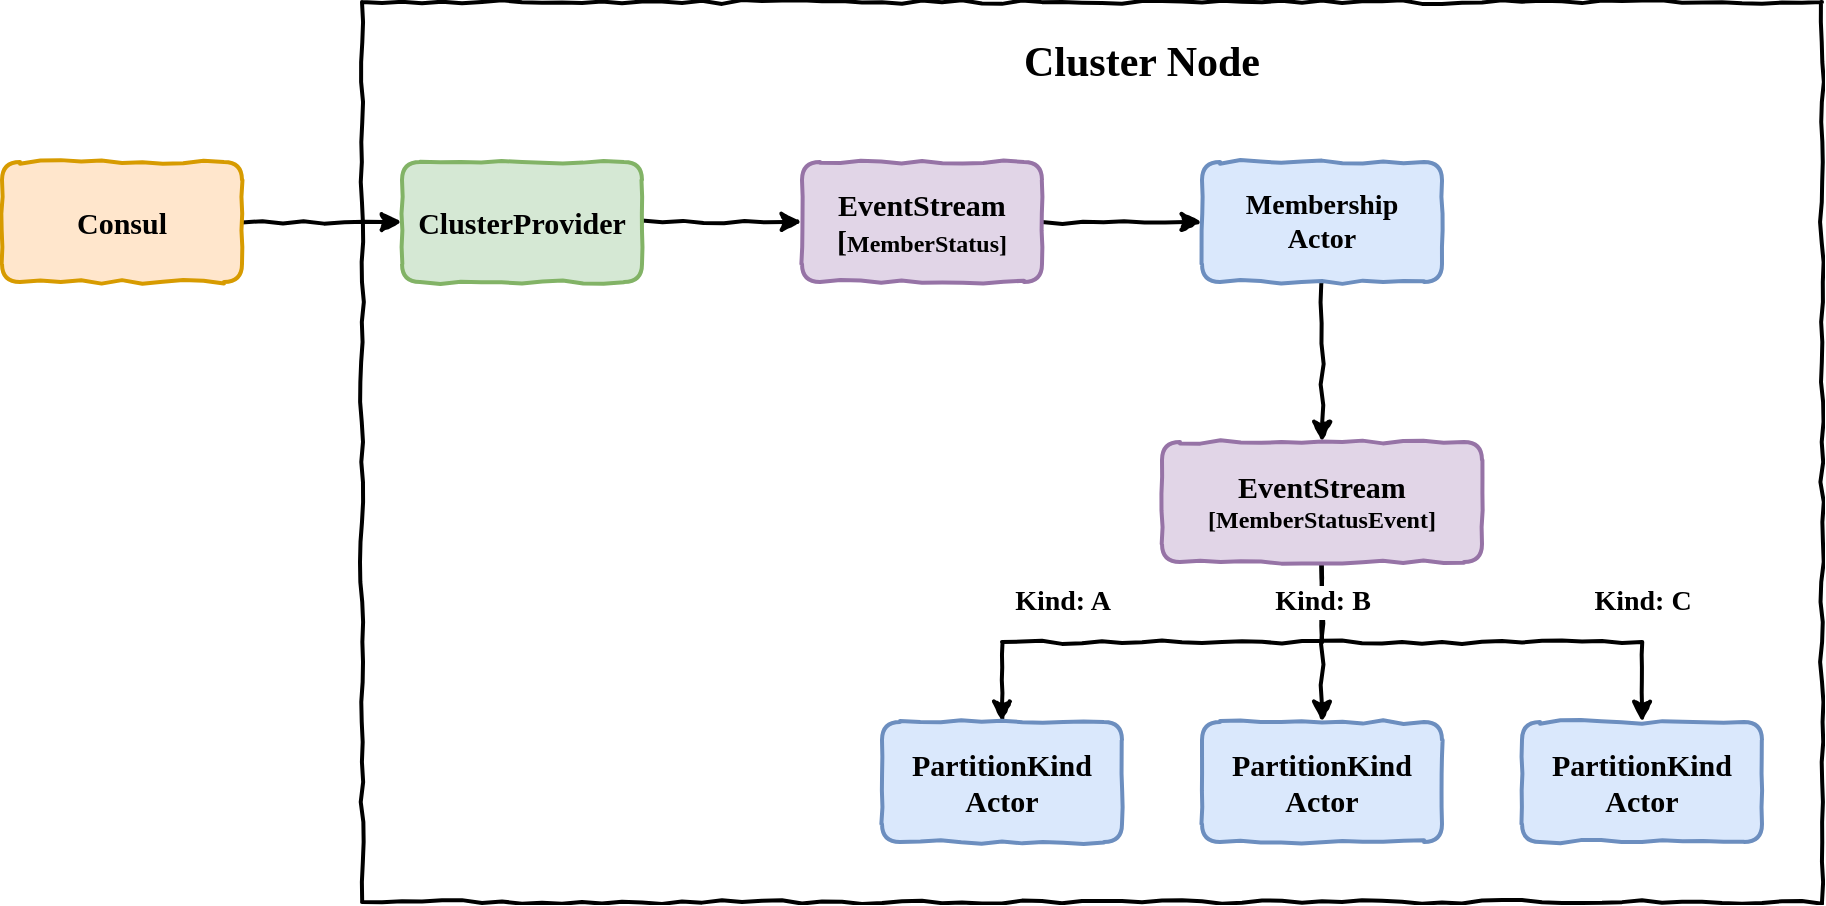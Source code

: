 <mxfile userAgent="Mozilla/5.0 (Windows NT 10.0; Win64; x64) AppleWebKit/537.36 (KHTML, like Gecko) Chrome/55.0.288.87 Safari/537.36" version="6.0.2.8" editor="www.draw.io" type="device"><diagram name="Page-1"><mxGraphModel dx="1046" dy="628" grid="1" gridSize="10" guides="1" tooltips="1" connect="1" arrows="1" fold="1" page="0" pageScale="1" pageWidth="826" pageHeight="1169" background="#ffffff" math="0" shadow="0"><root><mxCell id="0"/><mxCell id="1" parent="0"/><mxCell id="23" value="" style="whiteSpace=wrap;html=1;shadow=0;comic=1;strokeWidth=2;fontFamily=Fira Code;" parent="1" vertex="1"><mxGeometry x="220" y="83" width="730" height="450" as="geometry"/></mxCell><mxCell id="4" style="edgeStyle=none;rounded=0;comic=1;html=1;exitX=1;exitY=0.5;entryX=0;entryY=0.5;jettySize=auto;orthogonalLoop=1;strokeWidth=2;fontFamily=Fira Code;" parent="1" source="2" target="3" edge="1"><mxGeometry relative="1" as="geometry"/></mxCell><mxCell id="2" value="&lt;b&gt;&lt;font style=&quot;font-size: 15px&quot;&gt;Consul&lt;/font&gt;&lt;/b&gt;" style="rounded=1;whiteSpace=wrap;html=1;shadow=0;comic=1;strokeWidth=2;fontFamily=Fira Code;fillColor=#ffe6cc;strokeColor=#d79b00;" parent="1" vertex="1"><mxGeometry x="40" y="163" width="120" height="60" as="geometry"/></mxCell><mxCell id="6" style="edgeStyle=none;rounded=0;comic=1;html=1;exitX=1;exitY=0.5;entryX=0;entryY=0.5;jettySize=auto;orthogonalLoop=1;strokeWidth=2;fontFamily=Fira Code;" parent="1" source="3" target="5" edge="1"><mxGeometry relative="1" as="geometry"/></mxCell><mxCell id="3" value="&lt;b&gt;&lt;font style=&quot;font-size: 15px&quot;&gt;ClusterProvider&lt;/font&gt;&lt;/b&gt;" style="rounded=1;whiteSpace=wrap;html=1;shadow=0;comic=1;strokeWidth=2;fontFamily=Fira Code;fillColor=#d5e8d4;strokeColor=#82b366;" parent="1" vertex="1"><mxGeometry x="240" y="163" width="120" height="60" as="geometry"/></mxCell><mxCell id="8" style="edgeStyle=none;rounded=0;comic=1;html=1;exitX=1;exitY=0.5;entryX=0;entryY=0.5;jettySize=auto;orthogonalLoop=1;strokeWidth=2;fontFamily=Fira Code;" parent="1" source="5" target="7" edge="1"><mxGeometry relative="1" as="geometry"/></mxCell><mxCell id="5" value="&lt;b&gt;&lt;font style=&quot;font-size: 15px&quot;&gt;EventStream&lt;/font&gt;&lt;/b&gt;&lt;div&gt;&lt;b&gt;&lt;font style=&quot;font-size: 15px&quot;&gt;[&lt;/font&gt;&lt;/b&gt;&lt;span&gt;&lt;b&gt;MemberStatus]&lt;/b&gt;&lt;/span&gt;&lt;/div&gt;" style="rounded=1;whiteSpace=wrap;html=1;shadow=0;comic=1;strokeWidth=2;fontFamily=Fira Code;fillColor=#e1d5e7;strokeColor=#9673a6;" parent="1" vertex="1"><mxGeometry x="440" y="163" width="120" height="60" as="geometry"/></mxCell><mxCell id="10" style="edgeStyle=none;rounded=0;comic=1;html=1;exitX=0.5;exitY=1;entryX=0.5;entryY=0;jettySize=auto;orthogonalLoop=1;strokeWidth=2;fontFamily=Fira Code;" parent="1" source="7" target="9" edge="1"><mxGeometry relative="1" as="geometry"/></mxCell><mxCell id="7" value="&lt;b&gt;&lt;font style=&quot;font-size: 14px&quot;&gt;Membership&lt;/font&gt;&lt;/b&gt;&lt;div&gt;&lt;b&gt;&lt;font style=&quot;font-size: 14px&quot;&gt;Actor&lt;/font&gt;&lt;/b&gt;&lt;/div&gt;" style="rounded=1;whiteSpace=wrap;html=1;shadow=0;comic=1;strokeWidth=2;fontFamily=Fira Code;fillColor=#dae8fc;strokeColor=#6c8ebf;" parent="1" vertex="1"><mxGeometry x="640" y="163" width="120" height="60" as="geometry"/></mxCell><mxCell id="12" style="edgeStyle=orthogonalEdgeStyle;rounded=0;comic=1;html=1;exitX=0.5;exitY=1;entryX=0.5;entryY=0;jettySize=auto;orthogonalLoop=1;strokeWidth=2;fontFamily=Fira Code;" parent="1" source="9" target="11" edge="1"><mxGeometry relative="1" as="geometry"/></mxCell><mxCell id="19" value="&lt;font style=&quot;font-size: 14px&quot;&gt;&lt;b&gt;Kind: A&lt;/b&gt;&lt;/font&gt;" style="text;html=1;resizable=0;points=[];align=center;verticalAlign=middle;labelBackgroundColor=#ffffff;fontFamily=Fira Code;" parent="12" vertex="1" connectable="0"><mxGeometry x="0.448" y="1" relative="1" as="geometry"><mxPoint x="4" y="-21" as="offset"/></mxGeometry></mxCell><mxCell id="16" style="edgeStyle=none;rounded=0;comic=1;html=1;exitX=0.5;exitY=1;entryX=0.5;entryY=0;jettySize=auto;orthogonalLoop=1;strokeWidth=2;fontFamily=Fira Code;" parent="1" source="9" target="15" edge="1"><mxGeometry relative="1" as="geometry"/></mxCell><mxCell id="18" style="edgeStyle=orthogonalEdgeStyle;rounded=0;comic=1;html=1;exitX=0.5;exitY=1;entryX=0.5;entryY=0;jettySize=auto;orthogonalLoop=1;strokeWidth=2;fontFamily=Fira Code;" parent="1" source="9" target="17" edge="1"><mxGeometry relative="1" as="geometry"/></mxCell><mxCell id="20" value="&lt;b&gt;&lt;font style=&quot;font-size: 14px&quot;&gt;Kind: B&lt;/font&gt;&lt;/b&gt;" style="text;html=1;resizable=0;points=[];align=center;verticalAlign=middle;labelBackgroundColor=#ffffff;fontFamily=Fira Code;" parent="18" vertex="1" connectable="0"><mxGeometry x="-0.798" y="-1" relative="1" as="geometry"><mxPoint x="1" y="-4" as="offset"/></mxGeometry></mxCell><mxCell id="21" value="&lt;b&gt;&lt;font style=&quot;font-size: 14px&quot;&gt;Kind: C&lt;/font&gt;&lt;/b&gt;" style="text;html=1;resizable=0;points=[];align=center;verticalAlign=middle;labelBackgroundColor=#ffffff;fontFamily=Fira Code;" parent="18" vertex="1" connectable="0"><mxGeometry x="0.802" y="1" relative="1" as="geometry"><mxPoint x="-1" y="-36" as="offset"/></mxGeometry></mxCell><mxCell id="9" value="&lt;b&gt;&lt;font style=&quot;font-size: 15px&quot;&gt;EventStream&lt;/font&gt;&lt;/b&gt;&lt;div&gt;&lt;span&gt;&lt;b&gt;[MemberStatusEvent]&lt;/b&gt;&lt;/span&gt;&lt;/div&gt;" style="rounded=1;whiteSpace=wrap;html=1;shadow=0;comic=1;strokeWidth=2;fontFamily=Fira Code;fillColor=#e1d5e7;strokeColor=#9673a6;" parent="1" vertex="1"><mxGeometry x="620" y="303" width="160" height="60" as="geometry"/></mxCell><mxCell id="11" value="&lt;b&gt;&lt;font style=&quot;font-size: 15px&quot;&gt;PartitionKind&lt;/font&gt;&lt;/b&gt;&lt;div&gt;&lt;b&gt;&lt;font style=&quot;font-size: 15px&quot;&gt;Actor&lt;/font&gt;&lt;/b&gt;&lt;/div&gt;" style="rounded=1;whiteSpace=wrap;html=1;shadow=0;comic=1;strokeWidth=2;fontFamily=Fira Code;fillColor=#dae8fc;strokeColor=#6c8ebf;" parent="1" vertex="1"><mxGeometry x="480" y="443" width="120" height="60" as="geometry"/></mxCell><mxCell id="15" value="&lt;b&gt;&lt;font style=&quot;font-size: 15px&quot;&gt;PartitionKind&lt;/font&gt;&lt;/b&gt;&lt;div&gt;&lt;b&gt;&lt;font style=&quot;font-size: 15px&quot;&gt;Actor&lt;/font&gt;&lt;/b&gt;&lt;/div&gt;" style="rounded=1;whiteSpace=wrap;html=1;shadow=0;comic=1;strokeWidth=2;fontFamily=Fira Code;fillColor=#dae8fc;strokeColor=#6c8ebf;" parent="1" vertex="1"><mxGeometry x="640" y="443" width="120" height="60" as="geometry"/></mxCell><mxCell id="17" value="&lt;b&gt;&lt;font style=&quot;font-size: 15px&quot;&gt;PartitionKind&lt;/font&gt;&lt;/b&gt;&lt;div&gt;&lt;b&gt;&lt;font style=&quot;font-size: 15px&quot;&gt;Actor&lt;/font&gt;&lt;/b&gt;&lt;/div&gt;" style="rounded=1;whiteSpace=wrap;html=1;shadow=0;comic=1;strokeWidth=2;fontFamily=Fira Code;fillColor=#dae8fc;strokeColor=#6c8ebf;" parent="1" vertex="1"><mxGeometry x="800" y="443" width="120" height="60" as="geometry"/></mxCell><mxCell id="24" value="&lt;font style=&quot;font-size: 21px&quot;&gt;&lt;b&gt;Cluster Node&lt;/b&gt;&lt;/font&gt;" style="text;html=1;strokeColor=none;fillColor=none;align=center;verticalAlign=middle;whiteSpace=wrap;shadow=0;comic=1;fontFamily=Fira Code;" parent="1" vertex="1"><mxGeometry x="400" y="103" width="420" height="20" as="geometry"/></mxCell></root></mxGraphModel></diagram></mxfile>